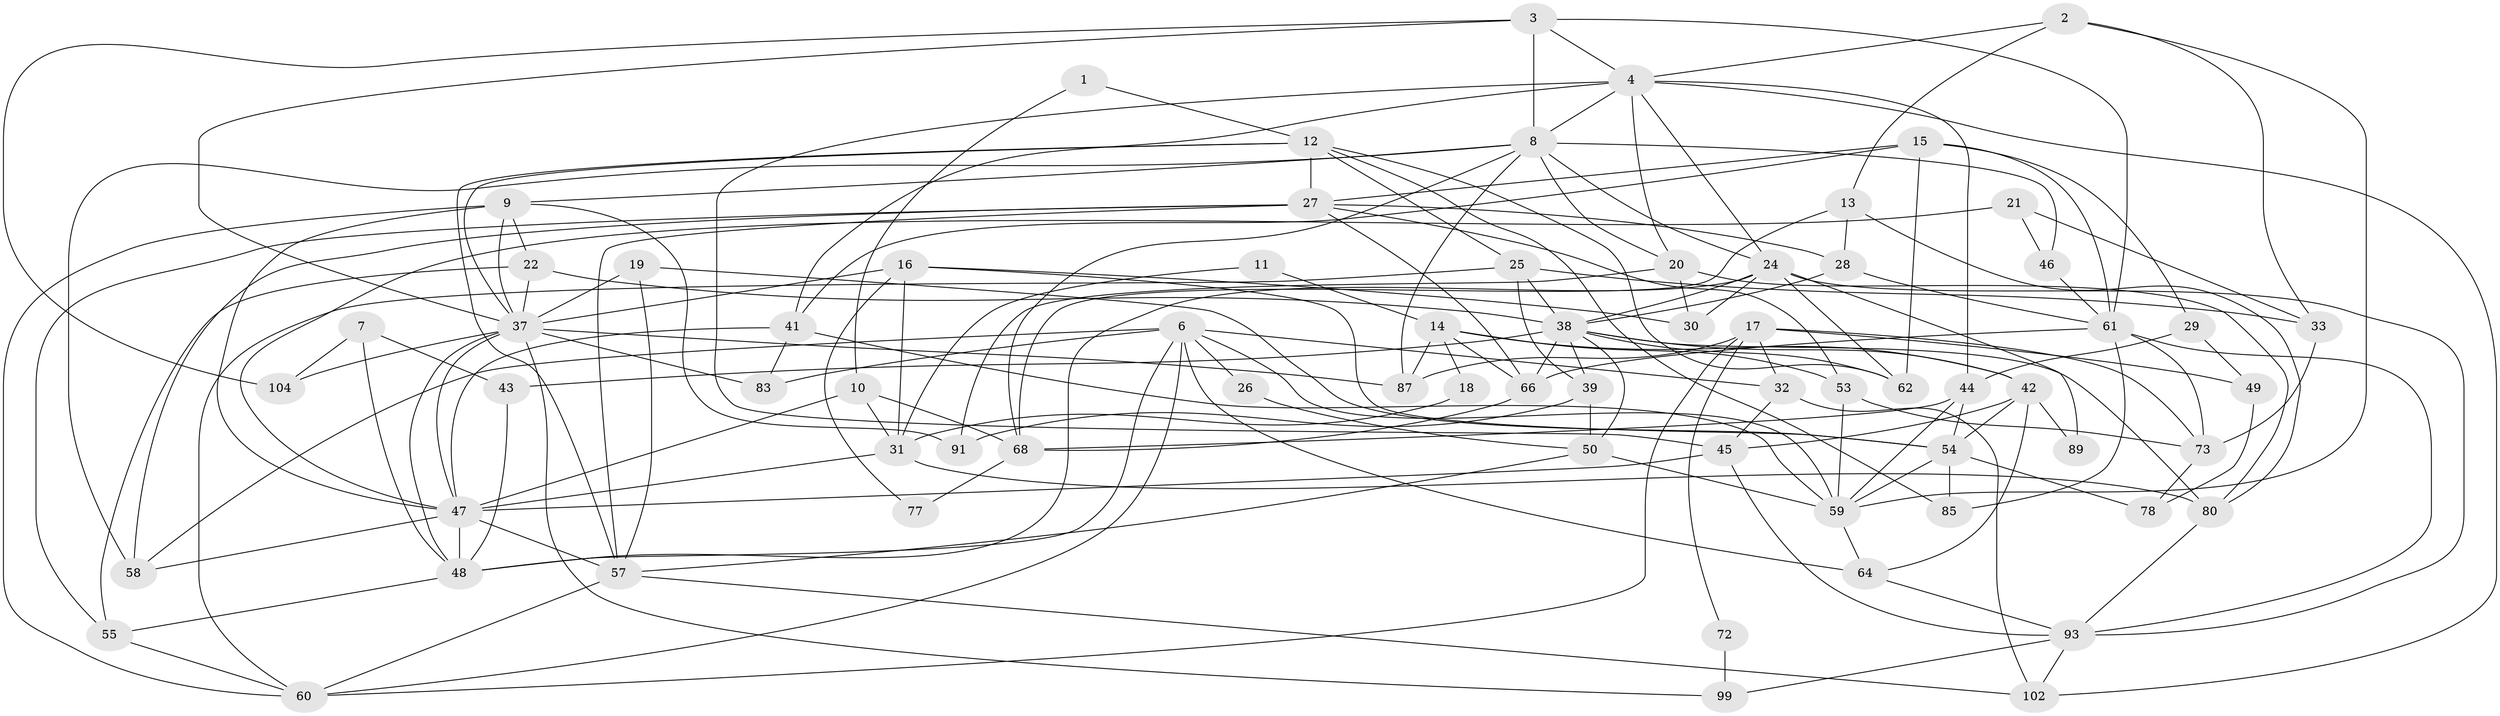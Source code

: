 // Generated by graph-tools (version 1.1) at 2025/24/03/03/25 07:24:00]
// undirected, 70 vertices, 172 edges
graph export_dot {
graph [start="1"]
  node [color=gray90,style=filled];
  1;
  2 [super="+79"];
  3 [super="+5"];
  4 [super="+23"];
  6 [super="+106"];
  7;
  8 [super="+67"];
  9 [super="+52"];
  10;
  11;
  12 [super="+40"];
  13;
  14;
  15;
  16;
  17 [super="+35"];
  18;
  19;
  20 [super="+65"];
  21 [super="+70"];
  22 [super="+96"];
  24 [super="+34"];
  25 [super="+103"];
  26;
  27 [super="+76"];
  28 [super="+69"];
  29;
  30;
  31 [super="+71"];
  32 [super="+36"];
  33;
  37 [super="+86"];
  38 [super="+101"];
  39;
  41 [super="+51"];
  42 [super="+90"];
  43;
  44 [super="+105"];
  45;
  46;
  47 [super="+81"];
  48 [super="+74"];
  49;
  50 [super="+97"];
  53 [super="+94"];
  54 [super="+56"];
  55;
  57 [super="+88"];
  58 [super="+75"];
  59 [super="+82"];
  60 [super="+84"];
  61 [super="+63"];
  62 [super="+100"];
  64;
  66;
  68 [super="+107"];
  72;
  73 [super="+92"];
  77;
  78;
  80 [super="+95"];
  83;
  85;
  87;
  89;
  91;
  93 [super="+98"];
  99;
  102;
  104;
  1 -- 10;
  1 -- 12;
  2 -- 13;
  2 -- 33;
  2 -- 59;
  2 -- 4;
  3 -- 4;
  3 -- 8;
  3 -- 104;
  3 -- 37;
  3 -- 61;
  4 -- 24;
  4 -- 20;
  4 -- 45;
  4 -- 8;
  4 -- 102;
  4 -- 41;
  4 -- 44;
  6 -- 64;
  6 -- 83;
  6 -- 32;
  6 -- 59;
  6 -- 48;
  6 -- 26;
  6 -- 58;
  6 -- 60;
  7 -- 104;
  7 -- 43;
  7 -- 48;
  8 -- 46;
  8 -- 20;
  8 -- 87;
  8 -- 24;
  8 -- 58 [weight=2];
  8 -- 68;
  8 -- 9;
  9 -- 37;
  9 -- 91;
  9 -- 47;
  9 -- 60;
  9 -- 22;
  10 -- 68;
  10 -- 47;
  10 -- 31;
  11 -- 31;
  11 -- 14;
  12 -- 27;
  12 -- 37;
  12 -- 85;
  12 -- 25;
  12 -- 57;
  12 -- 62;
  13 -- 80;
  13 -- 28;
  13 -- 68;
  14 -- 66;
  14 -- 18;
  14 -- 42;
  14 -- 87;
  14 -- 53;
  15 -- 27;
  15 -- 29;
  15 -- 61;
  15 -- 41;
  15 -- 62;
  16 -- 30;
  16 -- 31;
  16 -- 77;
  16 -- 54;
  16 -- 37;
  17 -- 60;
  17 -- 32;
  17 -- 49;
  17 -- 87;
  17 -- 72;
  17 -- 73;
  18 -- 31;
  19 -- 54;
  19 -- 37;
  19 -- 57;
  20 -- 30;
  20 -- 80;
  20 -- 91;
  21 -- 33;
  21 -- 47;
  21 -- 46;
  22 -- 38;
  22 -- 37;
  22 -- 55;
  24 -- 89;
  24 -- 48;
  24 -- 38;
  24 -- 30;
  24 -- 62;
  24 -- 93;
  25 -- 60;
  25 -- 38;
  25 -- 39;
  25 -- 33;
  26 -- 50;
  27 -- 53;
  27 -- 66;
  27 -- 55;
  27 -- 57;
  27 -- 28;
  27 -- 58;
  28 -- 38;
  28 -- 61;
  29 -- 44;
  29 -- 49;
  31 -- 47;
  31 -- 80;
  32 -- 45 [weight=2];
  32 -- 102;
  33 -- 73;
  37 -- 47;
  37 -- 99;
  37 -- 104;
  37 -- 48;
  37 -- 83;
  37 -- 87;
  38 -- 66;
  38 -- 39;
  38 -- 43;
  38 -- 62;
  38 -- 42;
  38 -- 80;
  38 -- 50;
  39 -- 91;
  39 -- 50;
  41 -- 47;
  41 -- 59;
  41 -- 83;
  42 -- 45;
  42 -- 64;
  42 -- 54;
  42 -- 89;
  43 -- 48;
  44 -- 59;
  44 -- 54;
  44 -- 68;
  45 -- 47;
  45 -- 93;
  46 -- 61;
  47 -- 58;
  47 -- 57;
  47 -- 48;
  48 -- 55;
  49 -- 78;
  50 -- 57;
  50 -- 59;
  53 -- 59 [weight=2];
  53 -- 73;
  54 -- 59;
  54 -- 85;
  54 -- 78;
  55 -- 60;
  57 -- 60;
  57 -- 102;
  59 -- 64;
  61 -- 93;
  61 -- 66;
  61 -- 85;
  61 -- 73;
  64 -- 93;
  66 -- 68;
  68 -- 77;
  72 -- 99;
  73 -- 78 [weight=2];
  80 -- 93 [weight=2];
  93 -- 99;
  93 -- 102;
}
